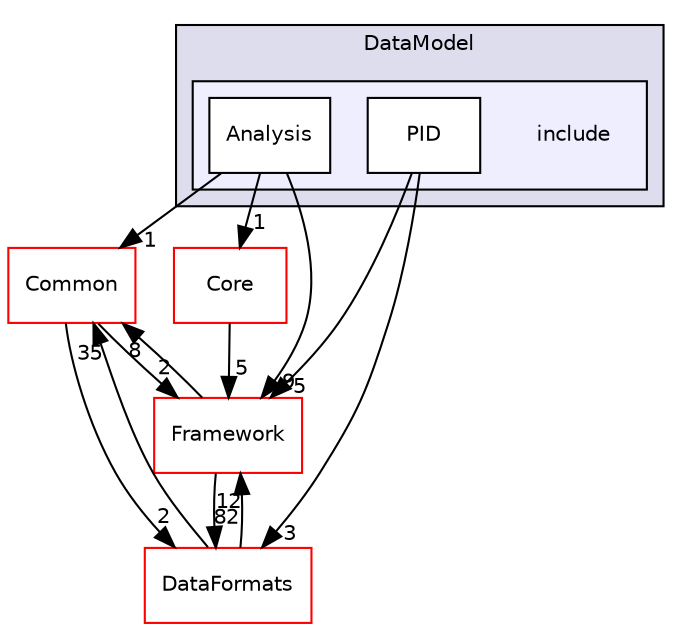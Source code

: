 digraph "/home/travis/build/AliceO2Group/AliceO2/Analysis/DataModel/include" {
  bgcolor=transparent;
  compound=true
  node [ fontsize="10", fontname="Helvetica"];
  edge [ labelfontsize="10", labelfontname="Helvetica"];
  subgraph clusterdir_f41dd59f861c855ea21b0dc3111cb7b0 {
    graph [ bgcolor="#ddddee", pencolor="black", label="DataModel" fontname="Helvetica", fontsize="10", URL="dir_f41dd59f861c855ea21b0dc3111cb7b0.html"]
  subgraph clusterdir_7683e4c5aa7478ea0e5a46a41c8497b7 {
    graph [ bgcolor="#eeeeff", pencolor="black", label="" URL="dir_7683e4c5aa7478ea0e5a46a41c8497b7.html"];
    dir_7683e4c5aa7478ea0e5a46a41c8497b7 [shape=plaintext label="include"];
    dir_5288c54a69662669867ddb130abdbf12 [shape=box label="Analysis" color="black" fillcolor="white" style="filled" URL="dir_5288c54a69662669867ddb130abdbf12.html"];
    dir_fbd351ec6b98f95c9f7c5b7ed91033e7 [shape=box label="PID" color="black" fillcolor="white" style="filled" URL="dir_fbd351ec6b98f95c9f7c5b7ed91033e7.html"];
  }
  }
  dir_4ab6b4cc6a7edbff49100e9123df213f [shape=box label="Common" color="red" URL="dir_4ab6b4cc6a7edbff49100e9123df213f.html"];
  dir_8d04f135a1eb0fdc4d561ef87bbea216 [shape=box label="Core" color="red" URL="dir_8d04f135a1eb0fdc4d561ef87bbea216.html"];
  dir_bcbb2cf9a3d3d83e5515c82071a07177 [shape=box label="Framework" color="red" URL="dir_bcbb2cf9a3d3d83e5515c82071a07177.html"];
  dir_2171f7ec022c5423887b07c69b2f5b48 [shape=box label="DataFormats" color="red" URL="dir_2171f7ec022c5423887b07c69b2f5b48.html"];
  dir_4ab6b4cc6a7edbff49100e9123df213f->dir_bcbb2cf9a3d3d83e5515c82071a07177 [headlabel="2", labeldistance=1.5 headhref="dir_000028_000014.html"];
  dir_4ab6b4cc6a7edbff49100e9123df213f->dir_2171f7ec022c5423887b07c69b2f5b48 [headlabel="2", labeldistance=1.5 headhref="dir_000028_000077.html"];
  dir_fbd351ec6b98f95c9f7c5b7ed91033e7->dir_bcbb2cf9a3d3d83e5515c82071a07177 [headlabel="5", labeldistance=1.5 headhref="dir_000012_000014.html"];
  dir_fbd351ec6b98f95c9f7c5b7ed91033e7->dir_2171f7ec022c5423887b07c69b2f5b48 [headlabel="3", labeldistance=1.5 headhref="dir_000012_000077.html"];
  dir_5288c54a69662669867ddb130abdbf12->dir_4ab6b4cc6a7edbff49100e9123df213f [headlabel="1", labeldistance=1.5 headhref="dir_000011_000028.html"];
  dir_5288c54a69662669867ddb130abdbf12->dir_8d04f135a1eb0fdc4d561ef87bbea216 [headlabel="1", labeldistance=1.5 headhref="dir_000011_000005.html"];
  dir_5288c54a69662669867ddb130abdbf12->dir_bcbb2cf9a3d3d83e5515c82071a07177 [headlabel="9", labeldistance=1.5 headhref="dir_000011_000014.html"];
  dir_8d04f135a1eb0fdc4d561ef87bbea216->dir_bcbb2cf9a3d3d83e5515c82071a07177 [headlabel="5", labeldistance=1.5 headhref="dir_000005_000014.html"];
  dir_bcbb2cf9a3d3d83e5515c82071a07177->dir_4ab6b4cc6a7edbff49100e9123df213f [headlabel="8", labeldistance=1.5 headhref="dir_000014_000028.html"];
  dir_bcbb2cf9a3d3d83e5515c82071a07177->dir_2171f7ec022c5423887b07c69b2f5b48 [headlabel="82", labeldistance=1.5 headhref="dir_000014_000077.html"];
  dir_2171f7ec022c5423887b07c69b2f5b48->dir_4ab6b4cc6a7edbff49100e9123df213f [headlabel="35", labeldistance=1.5 headhref="dir_000077_000028.html"];
  dir_2171f7ec022c5423887b07c69b2f5b48->dir_bcbb2cf9a3d3d83e5515c82071a07177 [headlabel="12", labeldistance=1.5 headhref="dir_000077_000014.html"];
}
